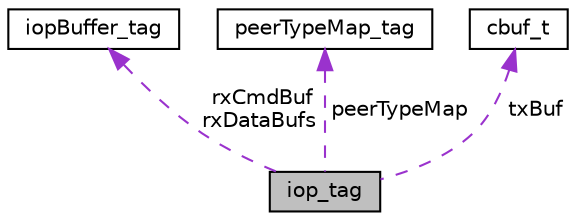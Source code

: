digraph "iop_tag"
{
 // LATEX_PDF_SIZE
  edge [fontname="Helvetica",fontsize="10",labelfontname="Helvetica",labelfontsize="10"];
  node [fontname="Helvetica",fontsize="10",shape=record];
  Node1 [label="iop_tag",height=0.2,width=0.4,color="black", fillcolor="grey75", style="filled", fontcolor="black",tooltip=" "];
  Node2 -> Node1 [dir="back",color="darkorchid3",fontsize="10",style="dashed",label=" rxCmdBuf\nrxDataBufs" ,fontname="Helvetica"];
  Node2 [label="iopBuffer_tag",height=0.2,width=0.4,color="black", fillcolor="white", style="filled",URL="$structiop_buffer__tag.html",tooltip=" "];
  Node3 -> Node1 [dir="back",color="darkorchid3",fontsize="10",style="dashed",label=" peerTypeMap" ,fontname="Helvetica"];
  Node3 [label="peerTypeMap_tag",height=0.2,width=0.4,color="black", fillcolor="white", style="filled",URL="$structpeer_type_map__tag.html",tooltip=" "];
  Node4 -> Node1 [dir="back",color="darkorchid3",fontsize="10",style="dashed",label=" txBuf" ,fontname="Helvetica"];
  Node4 [label="cbuf_t",height=0.2,width=0.4,color="black", fillcolor="white", style="filled",URL="$structcbuf__t.html",tooltip=" "];
}
